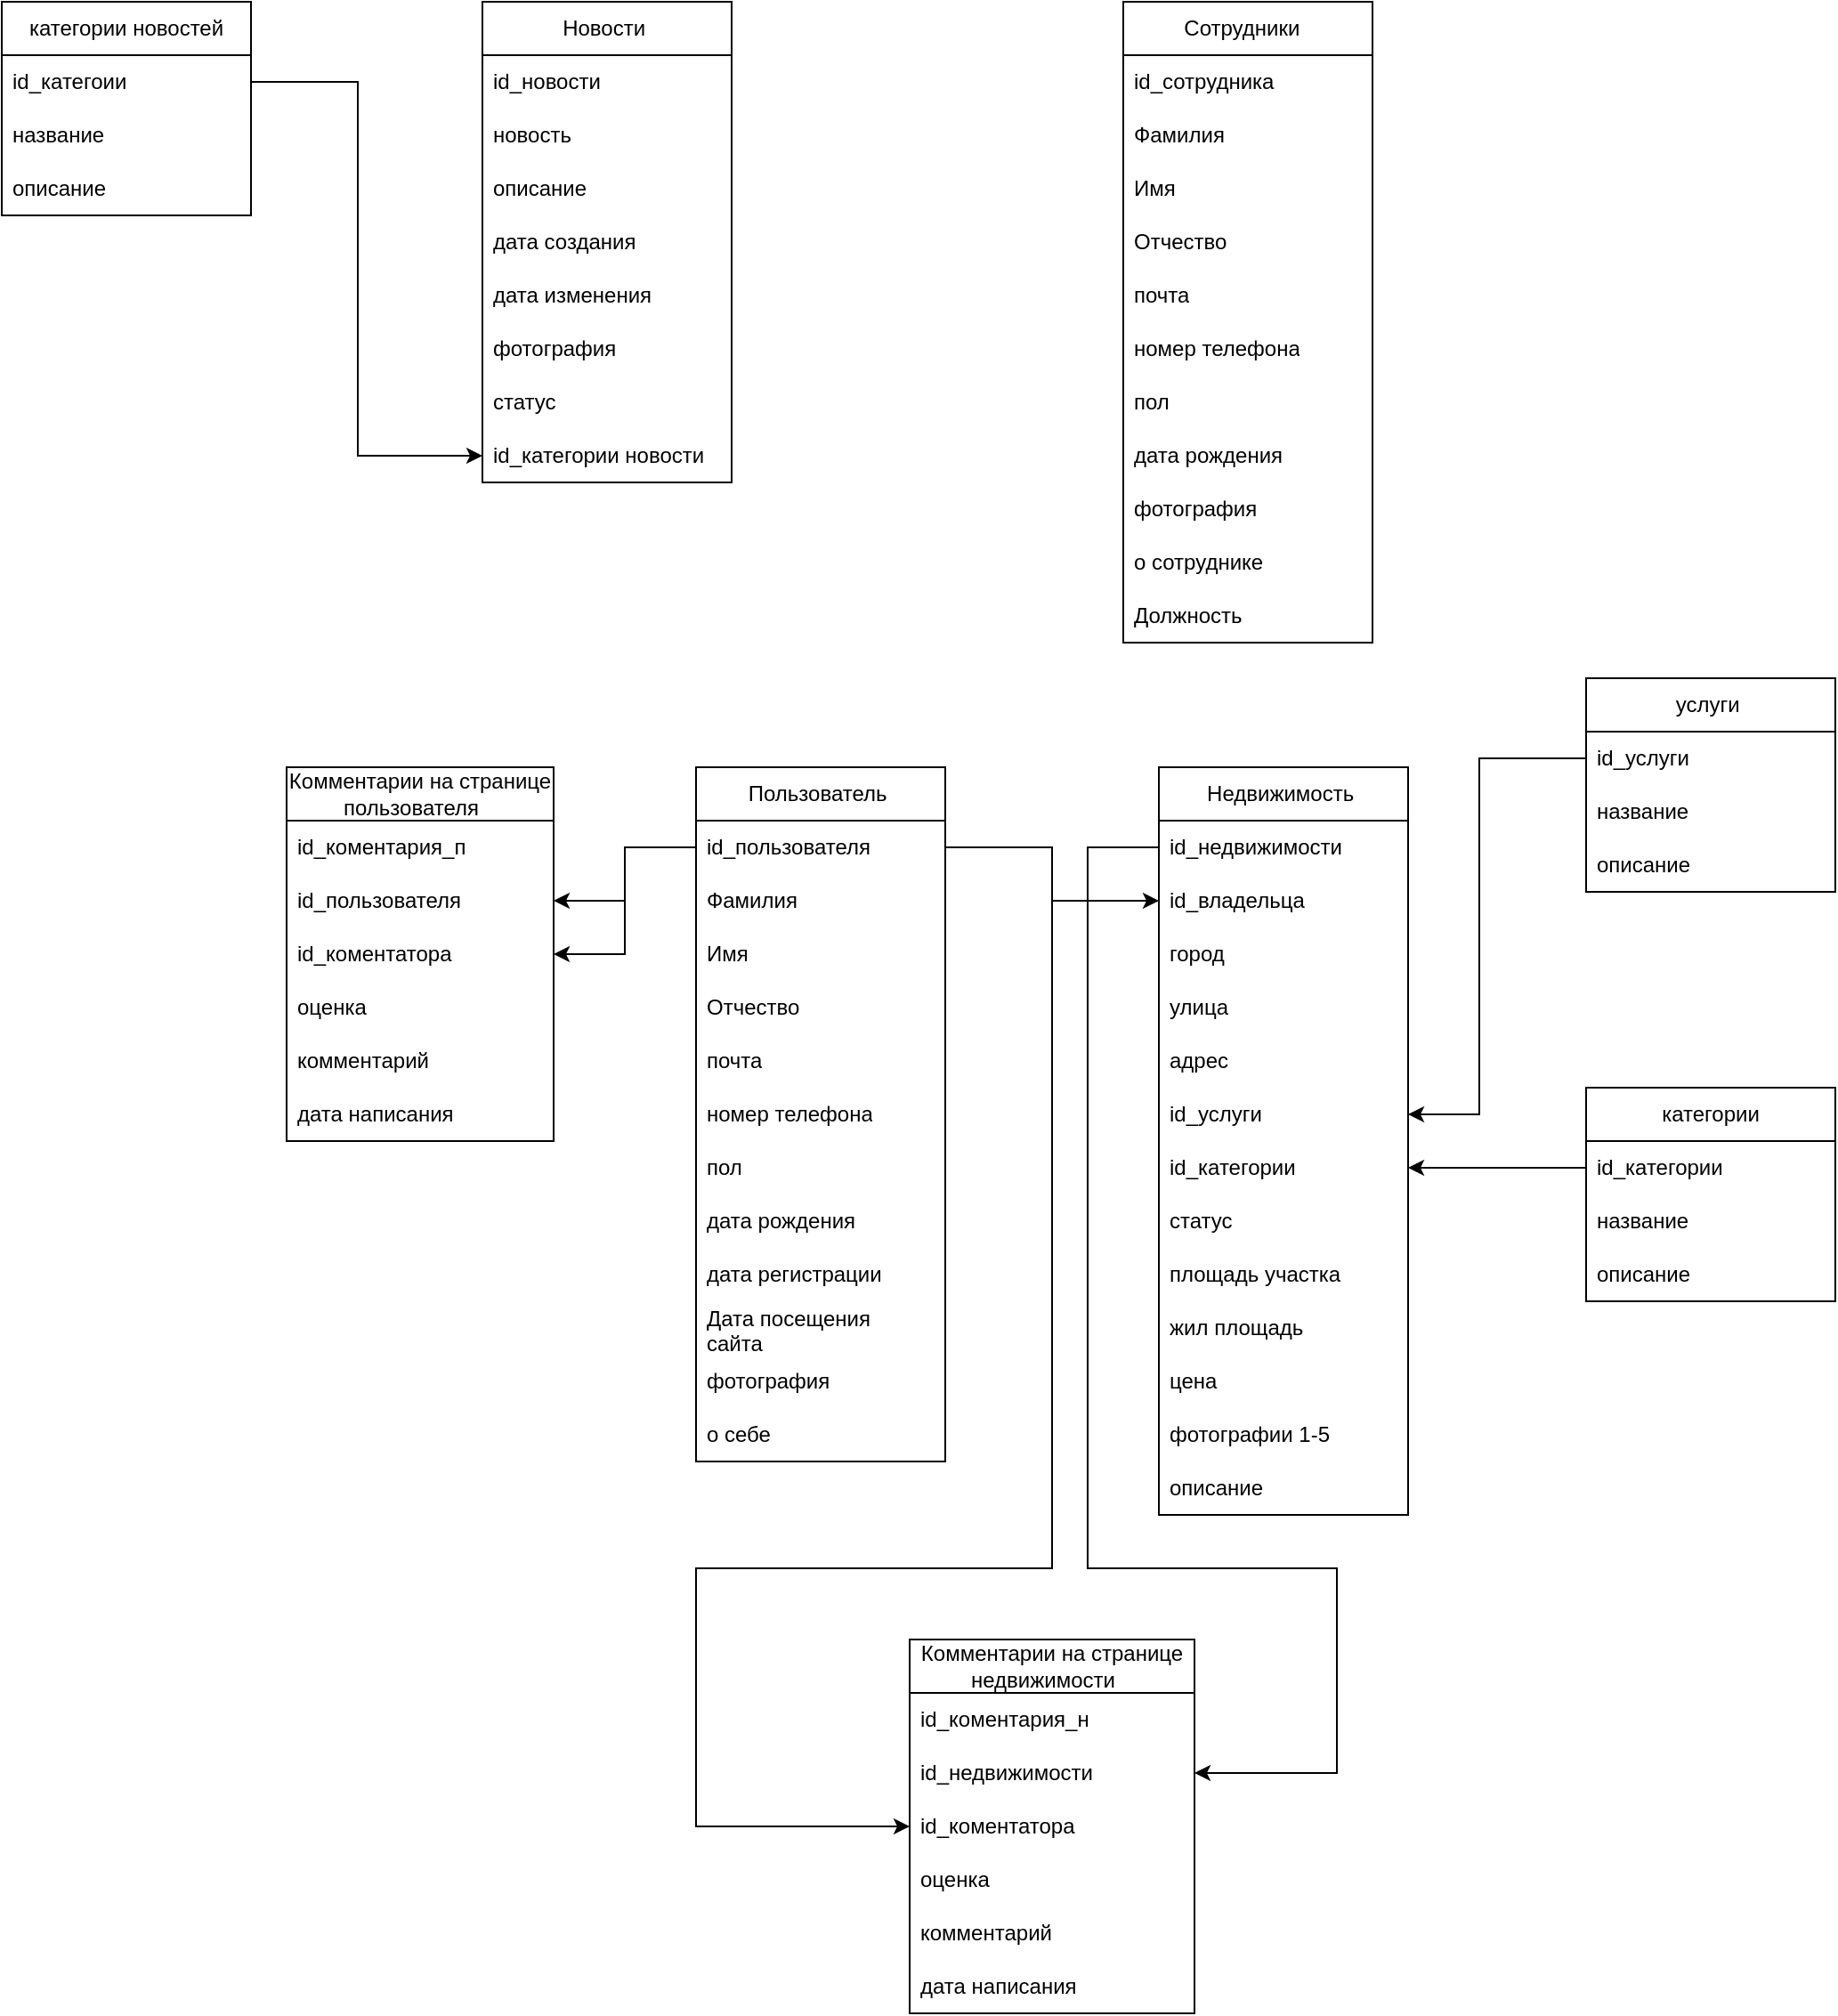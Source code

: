 <mxfile version="21.0.8" type="github">
  <diagram name="Страница 1" id="0ubgXMHLr97rR-dkxyyN">
    <mxGraphModel dx="1970" dy="1761" grid="1" gridSize="10" guides="1" tooltips="1" connect="1" arrows="1" fold="1" page="1" pageScale="1" pageWidth="827" pageHeight="1169" math="0" shadow="0">
      <root>
        <mxCell id="0" />
        <mxCell id="1" parent="0" />
        <mxCell id="1iqgFbXv5OQUcZ3l3-T7-1" value="Недвижимость&amp;nbsp;" style="swimlane;fontStyle=0;childLayout=stackLayout;horizontal=1;startSize=30;horizontalStack=0;resizeParent=1;resizeParentMax=0;resizeLast=0;collapsible=1;marginBottom=0;whiteSpace=wrap;html=1;" parent="1" vertex="1">
          <mxGeometry x="340" y="350" width="140" height="420" as="geometry" />
        </mxCell>
        <mxCell id="1iqgFbXv5OQUcZ3l3-T7-2" value="id_недвижимости&amp;nbsp;" style="text;strokeColor=none;fillColor=none;align=left;verticalAlign=middle;spacingLeft=4;spacingRight=4;overflow=hidden;points=[[0,0.5],[1,0.5]];portConstraint=eastwest;rotatable=0;whiteSpace=wrap;html=1;" parent="1iqgFbXv5OQUcZ3l3-T7-1" vertex="1">
          <mxGeometry y="30" width="140" height="30" as="geometry" />
        </mxCell>
        <mxCell id="1iqgFbXv5OQUcZ3l3-T7-3" value="id_владельца&amp;nbsp;" style="text;strokeColor=none;fillColor=none;align=left;verticalAlign=middle;spacingLeft=4;spacingRight=4;overflow=hidden;points=[[0,0.5],[1,0.5]];portConstraint=eastwest;rotatable=0;whiteSpace=wrap;html=1;" parent="1iqgFbXv5OQUcZ3l3-T7-1" vertex="1">
          <mxGeometry y="60" width="140" height="30" as="geometry" />
        </mxCell>
        <mxCell id="1iqgFbXv5OQUcZ3l3-T7-4" value="город" style="text;strokeColor=none;fillColor=none;align=left;verticalAlign=middle;spacingLeft=4;spacingRight=4;overflow=hidden;points=[[0,0.5],[1,0.5]];portConstraint=eastwest;rotatable=0;whiteSpace=wrap;html=1;" parent="1iqgFbXv5OQUcZ3l3-T7-1" vertex="1">
          <mxGeometry y="90" width="140" height="30" as="geometry" />
        </mxCell>
        <mxCell id="1iqgFbXv5OQUcZ3l3-T7-5" value="улица" style="text;strokeColor=none;fillColor=none;align=left;verticalAlign=middle;spacingLeft=4;spacingRight=4;overflow=hidden;points=[[0,0.5],[1,0.5]];portConstraint=eastwest;rotatable=0;whiteSpace=wrap;html=1;" parent="1iqgFbXv5OQUcZ3l3-T7-1" vertex="1">
          <mxGeometry y="120" width="140" height="30" as="geometry" />
        </mxCell>
        <mxCell id="1iqgFbXv5OQUcZ3l3-T7-6" value="адрес" style="text;strokeColor=none;fillColor=none;align=left;verticalAlign=middle;spacingLeft=4;spacingRight=4;overflow=hidden;points=[[0,0.5],[1,0.5]];portConstraint=eastwest;rotatable=0;whiteSpace=wrap;html=1;" parent="1iqgFbXv5OQUcZ3l3-T7-1" vertex="1">
          <mxGeometry y="150" width="140" height="30" as="geometry" />
        </mxCell>
        <mxCell id="1iqgFbXv5OQUcZ3l3-T7-7" value="id_услуги" style="text;strokeColor=none;fillColor=none;align=left;verticalAlign=middle;spacingLeft=4;spacingRight=4;overflow=hidden;points=[[0,0.5],[1,0.5]];portConstraint=eastwest;rotatable=0;whiteSpace=wrap;html=1;" parent="1iqgFbXv5OQUcZ3l3-T7-1" vertex="1">
          <mxGeometry y="180" width="140" height="30" as="geometry" />
        </mxCell>
        <mxCell id="1iqgFbXv5OQUcZ3l3-T7-8" value="id_категории" style="text;strokeColor=none;fillColor=none;align=left;verticalAlign=middle;spacingLeft=4;spacingRight=4;overflow=hidden;points=[[0,0.5],[1,0.5]];portConstraint=eastwest;rotatable=0;whiteSpace=wrap;html=1;" parent="1iqgFbXv5OQUcZ3l3-T7-1" vertex="1">
          <mxGeometry y="210" width="140" height="30" as="geometry" />
        </mxCell>
        <mxCell id="1iqgFbXv5OQUcZ3l3-T7-17" value="статус" style="text;strokeColor=none;fillColor=none;align=left;verticalAlign=middle;spacingLeft=4;spacingRight=4;overflow=hidden;points=[[0,0.5],[1,0.5]];portConstraint=eastwest;rotatable=0;whiteSpace=wrap;html=1;" parent="1iqgFbXv5OQUcZ3l3-T7-1" vertex="1">
          <mxGeometry y="240" width="140" height="30" as="geometry" />
        </mxCell>
        <mxCell id="1iqgFbXv5OQUcZ3l3-T7-18" value="площадь участка&amp;nbsp;" style="text;strokeColor=none;fillColor=none;align=left;verticalAlign=middle;spacingLeft=4;spacingRight=4;overflow=hidden;points=[[0,0.5],[1,0.5]];portConstraint=eastwest;rotatable=0;whiteSpace=wrap;html=1;" parent="1iqgFbXv5OQUcZ3l3-T7-1" vertex="1">
          <mxGeometry y="270" width="140" height="30" as="geometry" />
        </mxCell>
        <mxCell id="1iqgFbXv5OQUcZ3l3-T7-19" value="жил площадь" style="text;strokeColor=none;fillColor=none;align=left;verticalAlign=middle;spacingLeft=4;spacingRight=4;overflow=hidden;points=[[0,0.5],[1,0.5]];portConstraint=eastwest;rotatable=0;whiteSpace=wrap;html=1;" parent="1iqgFbXv5OQUcZ3l3-T7-1" vertex="1">
          <mxGeometry y="300" width="140" height="30" as="geometry" />
        </mxCell>
        <mxCell id="1iqgFbXv5OQUcZ3l3-T7-20" value="цена&amp;nbsp;" style="text;strokeColor=none;fillColor=none;align=left;verticalAlign=middle;spacingLeft=4;spacingRight=4;overflow=hidden;points=[[0,0.5],[1,0.5]];portConstraint=eastwest;rotatable=0;whiteSpace=wrap;html=1;" parent="1iqgFbXv5OQUcZ3l3-T7-1" vertex="1">
          <mxGeometry y="330" width="140" height="30" as="geometry" />
        </mxCell>
        <mxCell id="1iqgFbXv5OQUcZ3l3-T7-47" value="фотографии 1-5" style="text;strokeColor=none;fillColor=none;align=left;verticalAlign=middle;spacingLeft=4;spacingRight=4;overflow=hidden;points=[[0,0.5],[1,0.5]];portConstraint=eastwest;rotatable=0;whiteSpace=wrap;html=1;" parent="1iqgFbXv5OQUcZ3l3-T7-1" vertex="1">
          <mxGeometry y="360" width="140" height="30" as="geometry" />
        </mxCell>
        <mxCell id="1iqgFbXv5OQUcZ3l3-T7-48" value="описание&amp;nbsp;" style="text;strokeColor=none;fillColor=none;align=left;verticalAlign=middle;spacingLeft=4;spacingRight=4;overflow=hidden;points=[[0,0.5],[1,0.5]];portConstraint=eastwest;rotatable=0;whiteSpace=wrap;html=1;" parent="1iqgFbXv5OQUcZ3l3-T7-1" vertex="1">
          <mxGeometry y="390" width="140" height="30" as="geometry" />
        </mxCell>
        <mxCell id="1iqgFbXv5OQUcZ3l3-T7-21" value="услуги&amp;nbsp;" style="swimlane;fontStyle=0;childLayout=stackLayout;horizontal=1;startSize=30;horizontalStack=0;resizeParent=1;resizeParentMax=0;resizeLast=0;collapsible=1;marginBottom=0;whiteSpace=wrap;html=1;" parent="1" vertex="1">
          <mxGeometry x="580" y="300" width="140" height="120" as="geometry" />
        </mxCell>
        <mxCell id="1iqgFbXv5OQUcZ3l3-T7-22" value="id_услуги" style="text;strokeColor=none;fillColor=none;align=left;verticalAlign=middle;spacingLeft=4;spacingRight=4;overflow=hidden;points=[[0,0.5],[1,0.5]];portConstraint=eastwest;rotatable=0;whiteSpace=wrap;html=1;" parent="1iqgFbXv5OQUcZ3l3-T7-21" vertex="1">
          <mxGeometry y="30" width="140" height="30" as="geometry" />
        </mxCell>
        <mxCell id="1iqgFbXv5OQUcZ3l3-T7-23" value="название&amp;nbsp;" style="text;strokeColor=none;fillColor=none;align=left;verticalAlign=middle;spacingLeft=4;spacingRight=4;overflow=hidden;points=[[0,0.5],[1,0.5]];portConstraint=eastwest;rotatable=0;whiteSpace=wrap;html=1;" parent="1iqgFbXv5OQUcZ3l3-T7-21" vertex="1">
          <mxGeometry y="60" width="140" height="30" as="geometry" />
        </mxCell>
        <mxCell id="1iqgFbXv5OQUcZ3l3-T7-24" value="описание&amp;nbsp;" style="text;strokeColor=none;fillColor=none;align=left;verticalAlign=middle;spacingLeft=4;spacingRight=4;overflow=hidden;points=[[0,0.5],[1,0.5]];portConstraint=eastwest;rotatable=0;whiteSpace=wrap;html=1;" parent="1iqgFbXv5OQUcZ3l3-T7-21" vertex="1">
          <mxGeometry y="90" width="140" height="30" as="geometry" />
        </mxCell>
        <mxCell id="1iqgFbXv5OQUcZ3l3-T7-29" value="категории" style="swimlane;fontStyle=0;childLayout=stackLayout;horizontal=1;startSize=30;horizontalStack=0;resizeParent=1;resizeParentMax=0;resizeLast=0;collapsible=1;marginBottom=0;whiteSpace=wrap;html=1;" parent="1" vertex="1">
          <mxGeometry x="580" y="530" width="140" height="120" as="geometry" />
        </mxCell>
        <mxCell id="1iqgFbXv5OQUcZ3l3-T7-30" value="id_категории&amp;nbsp;" style="text;strokeColor=none;fillColor=none;align=left;verticalAlign=middle;spacingLeft=4;spacingRight=4;overflow=hidden;points=[[0,0.5],[1,0.5]];portConstraint=eastwest;rotatable=0;whiteSpace=wrap;html=1;" parent="1iqgFbXv5OQUcZ3l3-T7-29" vertex="1">
          <mxGeometry y="30" width="140" height="30" as="geometry" />
        </mxCell>
        <mxCell id="1iqgFbXv5OQUcZ3l3-T7-31" value="название&amp;nbsp;" style="text;strokeColor=none;fillColor=none;align=left;verticalAlign=middle;spacingLeft=4;spacingRight=4;overflow=hidden;points=[[0,0.5],[1,0.5]];portConstraint=eastwest;rotatable=0;whiteSpace=wrap;html=1;" parent="1iqgFbXv5OQUcZ3l3-T7-29" vertex="1">
          <mxGeometry y="60" width="140" height="30" as="geometry" />
        </mxCell>
        <mxCell id="1iqgFbXv5OQUcZ3l3-T7-32" value="описание&amp;nbsp;" style="text;strokeColor=none;fillColor=none;align=left;verticalAlign=middle;spacingLeft=4;spacingRight=4;overflow=hidden;points=[[0,0.5],[1,0.5]];portConstraint=eastwest;rotatable=0;whiteSpace=wrap;html=1;" parent="1iqgFbXv5OQUcZ3l3-T7-29" vertex="1">
          <mxGeometry y="90" width="140" height="30" as="geometry" />
        </mxCell>
        <mxCell id="1iqgFbXv5OQUcZ3l3-T7-33" value="" style="endArrow=classic;html=1;rounded=0;exitX=0;exitY=0.5;exitDx=0;exitDy=0;entryX=1;entryY=0.5;entryDx=0;entryDy=0;" parent="1" source="1iqgFbXv5OQUcZ3l3-T7-30" target="1iqgFbXv5OQUcZ3l3-T7-8" edge="1">
          <mxGeometry width="50" height="50" relative="1" as="geometry">
            <mxPoint x="390" y="600" as="sourcePoint" />
            <mxPoint x="440" y="550" as="targetPoint" />
          </mxGeometry>
        </mxCell>
        <mxCell id="1iqgFbXv5OQUcZ3l3-T7-34" value="" style="endArrow=classic;html=1;rounded=0;exitX=0;exitY=0.5;exitDx=0;exitDy=0;entryX=1;entryY=0.5;entryDx=0;entryDy=0;" parent="1" source="1iqgFbXv5OQUcZ3l3-T7-22" target="1iqgFbXv5OQUcZ3l3-T7-7" edge="1">
          <mxGeometry width="50" height="50" relative="1" as="geometry">
            <mxPoint x="390" y="600" as="sourcePoint" />
            <mxPoint x="440" y="550" as="targetPoint" />
            <Array as="points">
              <mxPoint x="520" y="345" />
              <mxPoint x="520" y="545" />
            </Array>
          </mxGeometry>
        </mxCell>
        <mxCell id="1iqgFbXv5OQUcZ3l3-T7-35" value="Пользователь&amp;nbsp;" style="swimlane;fontStyle=0;childLayout=stackLayout;horizontal=1;startSize=30;horizontalStack=0;resizeParent=1;resizeParentMax=0;resizeLast=0;collapsible=1;marginBottom=0;whiteSpace=wrap;html=1;" parent="1" vertex="1">
          <mxGeometry x="80" y="350" width="140" height="390" as="geometry" />
        </mxCell>
        <mxCell id="1iqgFbXv5OQUcZ3l3-T7-36" value="id_пользователя" style="text;strokeColor=none;fillColor=none;align=left;verticalAlign=middle;spacingLeft=4;spacingRight=4;overflow=hidden;points=[[0,0.5],[1,0.5]];portConstraint=eastwest;rotatable=0;whiteSpace=wrap;html=1;" parent="1iqgFbXv5OQUcZ3l3-T7-35" vertex="1">
          <mxGeometry y="30" width="140" height="30" as="geometry" />
        </mxCell>
        <mxCell id="1iqgFbXv5OQUcZ3l3-T7-37" value="Фамилия" style="text;strokeColor=none;fillColor=none;align=left;verticalAlign=middle;spacingLeft=4;spacingRight=4;overflow=hidden;points=[[0,0.5],[1,0.5]];portConstraint=eastwest;rotatable=0;whiteSpace=wrap;html=1;" parent="1iqgFbXv5OQUcZ3l3-T7-35" vertex="1">
          <mxGeometry y="60" width="140" height="30" as="geometry" />
        </mxCell>
        <mxCell id="1iqgFbXv5OQUcZ3l3-T7-38" value="Имя" style="text;strokeColor=none;fillColor=none;align=left;verticalAlign=middle;spacingLeft=4;spacingRight=4;overflow=hidden;points=[[0,0.5],[1,0.5]];portConstraint=eastwest;rotatable=0;whiteSpace=wrap;html=1;" parent="1iqgFbXv5OQUcZ3l3-T7-35" vertex="1">
          <mxGeometry y="90" width="140" height="30" as="geometry" />
        </mxCell>
        <mxCell id="1iqgFbXv5OQUcZ3l3-T7-39" value="Отчество&amp;nbsp;" style="text;strokeColor=none;fillColor=none;align=left;verticalAlign=middle;spacingLeft=4;spacingRight=4;overflow=hidden;points=[[0,0.5],[1,0.5]];portConstraint=eastwest;rotatable=0;whiteSpace=wrap;html=1;" parent="1iqgFbXv5OQUcZ3l3-T7-35" vertex="1">
          <mxGeometry y="120" width="140" height="30" as="geometry" />
        </mxCell>
        <mxCell id="1iqgFbXv5OQUcZ3l3-T7-40" value="почта" style="text;strokeColor=none;fillColor=none;align=left;verticalAlign=middle;spacingLeft=4;spacingRight=4;overflow=hidden;points=[[0,0.5],[1,0.5]];portConstraint=eastwest;rotatable=0;whiteSpace=wrap;html=1;" parent="1iqgFbXv5OQUcZ3l3-T7-35" vertex="1">
          <mxGeometry y="150" width="140" height="30" as="geometry" />
        </mxCell>
        <mxCell id="1iqgFbXv5OQUcZ3l3-T7-41" value="номер телефона" style="text;strokeColor=none;fillColor=none;align=left;verticalAlign=middle;spacingLeft=4;spacingRight=4;overflow=hidden;points=[[0,0.5],[1,0.5]];portConstraint=eastwest;rotatable=0;whiteSpace=wrap;html=1;" parent="1iqgFbXv5OQUcZ3l3-T7-35" vertex="1">
          <mxGeometry y="180" width="140" height="30" as="geometry" />
        </mxCell>
        <mxCell id="1iqgFbXv5OQUcZ3l3-T7-42" value="пол&amp;nbsp;" style="text;strokeColor=none;fillColor=none;align=left;verticalAlign=middle;spacingLeft=4;spacingRight=4;overflow=hidden;points=[[0,0.5],[1,0.5]];portConstraint=eastwest;rotatable=0;whiteSpace=wrap;html=1;" parent="1iqgFbXv5OQUcZ3l3-T7-35" vertex="1">
          <mxGeometry y="210" width="140" height="30" as="geometry" />
        </mxCell>
        <mxCell id="1iqgFbXv5OQUcZ3l3-T7-43" value="дата рождения&amp;nbsp;" style="text;strokeColor=none;fillColor=none;align=left;verticalAlign=middle;spacingLeft=4;spacingRight=4;overflow=hidden;points=[[0,0.5],[1,0.5]];portConstraint=eastwest;rotatable=0;whiteSpace=wrap;html=1;" parent="1iqgFbXv5OQUcZ3l3-T7-35" vertex="1">
          <mxGeometry y="240" width="140" height="30" as="geometry" />
        </mxCell>
        <mxCell id="1iqgFbXv5OQUcZ3l3-T7-44" value="дата регистрации" style="text;strokeColor=none;fillColor=none;align=left;verticalAlign=middle;spacingLeft=4;spacingRight=4;overflow=hidden;points=[[0,0.5],[1,0.5]];portConstraint=eastwest;rotatable=0;whiteSpace=wrap;html=1;" parent="1iqgFbXv5OQUcZ3l3-T7-35" vertex="1">
          <mxGeometry y="270" width="140" height="30" as="geometry" />
        </mxCell>
        <mxCell id="1iqgFbXv5OQUcZ3l3-T7-45" value="Дата посещения сайта&amp;nbsp;" style="text;strokeColor=none;fillColor=none;align=left;verticalAlign=middle;spacingLeft=4;spacingRight=4;overflow=hidden;points=[[0,0.5],[1,0.5]];portConstraint=eastwest;rotatable=0;whiteSpace=wrap;html=1;" parent="1iqgFbXv5OQUcZ3l3-T7-35" vertex="1">
          <mxGeometry y="300" width="140" height="30" as="geometry" />
        </mxCell>
        <mxCell id="1iqgFbXv5OQUcZ3l3-T7-46" value="фотография&amp;nbsp;" style="text;strokeColor=none;fillColor=none;align=left;verticalAlign=middle;spacingLeft=4;spacingRight=4;overflow=hidden;points=[[0,0.5],[1,0.5]];portConstraint=eastwest;rotatable=0;whiteSpace=wrap;html=1;" parent="1iqgFbXv5OQUcZ3l3-T7-35" vertex="1">
          <mxGeometry y="330" width="140" height="30" as="geometry" />
        </mxCell>
        <mxCell id="1iqgFbXv5OQUcZ3l3-T7-49" value="о себе&amp;nbsp;" style="text;strokeColor=none;fillColor=none;align=left;verticalAlign=middle;spacingLeft=4;spacingRight=4;overflow=hidden;points=[[0,0.5],[1,0.5]];portConstraint=eastwest;rotatable=0;whiteSpace=wrap;html=1;" parent="1iqgFbXv5OQUcZ3l3-T7-35" vertex="1">
          <mxGeometry y="360" width="140" height="30" as="geometry" />
        </mxCell>
        <mxCell id="1iqgFbXv5OQUcZ3l3-T7-50" value="" style="endArrow=classic;html=1;rounded=0;exitX=1;exitY=0.5;exitDx=0;exitDy=0;entryX=0;entryY=0.5;entryDx=0;entryDy=0;" parent="1" source="1iqgFbXv5OQUcZ3l3-T7-36" target="1iqgFbXv5OQUcZ3l3-T7-3" edge="1">
          <mxGeometry width="50" height="50" relative="1" as="geometry">
            <mxPoint x="380" y="610" as="sourcePoint" />
            <mxPoint x="430" y="560" as="targetPoint" />
            <Array as="points">
              <mxPoint x="280" y="395" />
              <mxPoint x="280" y="425" />
            </Array>
          </mxGeometry>
        </mxCell>
        <mxCell id="1iqgFbXv5OQUcZ3l3-T7-51" value="Комментарии на странице пользователя&amp;nbsp; &amp;nbsp;" style="swimlane;fontStyle=0;childLayout=stackLayout;horizontal=1;startSize=30;horizontalStack=0;resizeParent=1;resizeParentMax=0;resizeLast=0;collapsible=1;marginBottom=0;whiteSpace=wrap;html=1;" parent="1" vertex="1">
          <mxGeometry x="-150" y="350" width="150" height="210" as="geometry" />
        </mxCell>
        <mxCell id="1iqgFbXv5OQUcZ3l3-T7-52" value="id_коментария_п&amp;nbsp;" style="text;strokeColor=none;fillColor=none;align=left;verticalAlign=middle;spacingLeft=4;spacingRight=4;overflow=hidden;points=[[0,0.5],[1,0.5]];portConstraint=eastwest;rotatable=0;whiteSpace=wrap;html=1;" parent="1iqgFbXv5OQUcZ3l3-T7-51" vertex="1">
          <mxGeometry y="30" width="150" height="30" as="geometry" />
        </mxCell>
        <mxCell id="1iqgFbXv5OQUcZ3l3-T7-53" value="id_пользователя&amp;nbsp;" style="text;strokeColor=none;fillColor=none;align=left;verticalAlign=middle;spacingLeft=4;spacingRight=4;overflow=hidden;points=[[0,0.5],[1,0.5]];portConstraint=eastwest;rotatable=0;whiteSpace=wrap;html=1;" parent="1iqgFbXv5OQUcZ3l3-T7-51" vertex="1">
          <mxGeometry y="60" width="150" height="30" as="geometry" />
        </mxCell>
        <mxCell id="1iqgFbXv5OQUcZ3l3-T7-54" value="id_коментатора&amp;nbsp;" style="text;strokeColor=none;fillColor=none;align=left;verticalAlign=middle;spacingLeft=4;spacingRight=4;overflow=hidden;points=[[0,0.5],[1,0.5]];portConstraint=eastwest;rotatable=0;whiteSpace=wrap;html=1;" parent="1iqgFbXv5OQUcZ3l3-T7-51" vertex="1">
          <mxGeometry y="90" width="150" height="30" as="geometry" />
        </mxCell>
        <mxCell id="1iqgFbXv5OQUcZ3l3-T7-56" value="оценка&amp;nbsp;" style="text;strokeColor=none;fillColor=none;align=left;verticalAlign=middle;spacingLeft=4;spacingRight=4;overflow=hidden;points=[[0,0.5],[1,0.5]];portConstraint=eastwest;rotatable=0;whiteSpace=wrap;html=1;" parent="1iqgFbXv5OQUcZ3l3-T7-51" vertex="1">
          <mxGeometry y="120" width="150" height="30" as="geometry" />
        </mxCell>
        <mxCell id="1iqgFbXv5OQUcZ3l3-T7-57" value="комментарий&amp;nbsp;" style="text;strokeColor=none;fillColor=none;align=left;verticalAlign=middle;spacingLeft=4;spacingRight=4;overflow=hidden;points=[[0,0.5],[1,0.5]];portConstraint=eastwest;rotatable=0;whiteSpace=wrap;html=1;" parent="1iqgFbXv5OQUcZ3l3-T7-51" vertex="1">
          <mxGeometry y="150" width="150" height="30" as="geometry" />
        </mxCell>
        <mxCell id="1iqgFbXv5OQUcZ3l3-T7-67" value="дата написания&amp;nbsp;" style="text;strokeColor=none;fillColor=none;align=left;verticalAlign=middle;spacingLeft=4;spacingRight=4;overflow=hidden;points=[[0,0.5],[1,0.5]];portConstraint=eastwest;rotatable=0;whiteSpace=wrap;html=1;" parent="1iqgFbXv5OQUcZ3l3-T7-51" vertex="1">
          <mxGeometry y="180" width="150" height="30" as="geometry" />
        </mxCell>
        <mxCell id="1iqgFbXv5OQUcZ3l3-T7-58" value="" style="endArrow=classic;html=1;rounded=0;exitX=0;exitY=0.5;exitDx=0;exitDy=0;entryX=1;entryY=0.5;entryDx=0;entryDy=0;" parent="1" source="1iqgFbXv5OQUcZ3l3-T7-36" target="1iqgFbXv5OQUcZ3l3-T7-53" edge="1">
          <mxGeometry width="50" height="50" relative="1" as="geometry">
            <mxPoint x="390" y="590" as="sourcePoint" />
            <mxPoint x="440" y="540" as="targetPoint" />
            <Array as="points">
              <mxPoint x="40" y="395" />
              <mxPoint x="40" y="425" />
            </Array>
          </mxGeometry>
        </mxCell>
        <mxCell id="1iqgFbXv5OQUcZ3l3-T7-60" value="" style="endArrow=classic;html=1;rounded=0;exitX=0;exitY=0.5;exitDx=0;exitDy=0;entryX=1;entryY=0.5;entryDx=0;entryDy=0;" parent="1" source="1iqgFbXv5OQUcZ3l3-T7-36" target="1iqgFbXv5OQUcZ3l3-T7-54" edge="1">
          <mxGeometry width="50" height="50" relative="1" as="geometry">
            <mxPoint x="390" y="590" as="sourcePoint" />
            <mxPoint x="440" y="540" as="targetPoint" />
            <Array as="points">
              <mxPoint x="40" y="395" />
              <mxPoint x="40" y="455" />
            </Array>
          </mxGeometry>
        </mxCell>
        <mxCell id="1iqgFbXv5OQUcZ3l3-T7-61" value="Комментарии на странице недвижимости&amp;nbsp; &amp;nbsp;" style="swimlane;fontStyle=0;childLayout=stackLayout;horizontal=1;startSize=30;horizontalStack=0;resizeParent=1;resizeParentMax=0;resizeLast=0;collapsible=1;marginBottom=0;whiteSpace=wrap;html=1;" parent="1" vertex="1">
          <mxGeometry x="200" y="840" width="160" height="210" as="geometry" />
        </mxCell>
        <mxCell id="1iqgFbXv5OQUcZ3l3-T7-62" value="id_коментария_н&amp;nbsp;" style="text;strokeColor=none;fillColor=none;align=left;verticalAlign=middle;spacingLeft=4;spacingRight=4;overflow=hidden;points=[[0,0.5],[1,0.5]];portConstraint=eastwest;rotatable=0;whiteSpace=wrap;html=1;" parent="1iqgFbXv5OQUcZ3l3-T7-61" vertex="1">
          <mxGeometry y="30" width="160" height="30" as="geometry" />
        </mxCell>
        <mxCell id="1iqgFbXv5OQUcZ3l3-T7-63" value="id_недвижимости" style="text;strokeColor=none;fillColor=none;align=left;verticalAlign=middle;spacingLeft=4;spacingRight=4;overflow=hidden;points=[[0,0.5],[1,0.5]];portConstraint=eastwest;rotatable=0;whiteSpace=wrap;html=1;" parent="1iqgFbXv5OQUcZ3l3-T7-61" vertex="1">
          <mxGeometry y="60" width="160" height="30" as="geometry" />
        </mxCell>
        <mxCell id="1iqgFbXv5OQUcZ3l3-T7-64" value="id_коментатора&amp;nbsp;" style="text;strokeColor=none;fillColor=none;align=left;verticalAlign=middle;spacingLeft=4;spacingRight=4;overflow=hidden;points=[[0,0.5],[1,0.5]];portConstraint=eastwest;rotatable=0;whiteSpace=wrap;html=1;" parent="1iqgFbXv5OQUcZ3l3-T7-61" vertex="1">
          <mxGeometry y="90" width="160" height="30" as="geometry" />
        </mxCell>
        <mxCell id="1iqgFbXv5OQUcZ3l3-T7-65" value="оценка&amp;nbsp;" style="text;strokeColor=none;fillColor=none;align=left;verticalAlign=middle;spacingLeft=4;spacingRight=4;overflow=hidden;points=[[0,0.5],[1,0.5]];portConstraint=eastwest;rotatable=0;whiteSpace=wrap;html=1;" parent="1iqgFbXv5OQUcZ3l3-T7-61" vertex="1">
          <mxGeometry y="120" width="160" height="30" as="geometry" />
        </mxCell>
        <mxCell id="1iqgFbXv5OQUcZ3l3-T7-66" value="комментарий&amp;nbsp;" style="text;strokeColor=none;fillColor=none;align=left;verticalAlign=middle;spacingLeft=4;spacingRight=4;overflow=hidden;points=[[0,0.5],[1,0.5]];portConstraint=eastwest;rotatable=0;whiteSpace=wrap;html=1;" parent="1iqgFbXv5OQUcZ3l3-T7-61" vertex="1">
          <mxGeometry y="150" width="160" height="30" as="geometry" />
        </mxCell>
        <mxCell id="1iqgFbXv5OQUcZ3l3-T7-68" value="дата написания&amp;nbsp;" style="text;strokeColor=none;fillColor=none;align=left;verticalAlign=middle;spacingLeft=4;spacingRight=4;overflow=hidden;points=[[0,0.5],[1,0.5]];portConstraint=eastwest;rotatable=0;whiteSpace=wrap;html=1;" parent="1iqgFbXv5OQUcZ3l3-T7-61" vertex="1">
          <mxGeometry y="180" width="160" height="30" as="geometry" />
        </mxCell>
        <mxCell id="1iqgFbXv5OQUcZ3l3-T7-69" value="" style="endArrow=classic;html=1;rounded=0;exitX=1;exitY=0.5;exitDx=0;exitDy=0;entryX=0;entryY=0.5;entryDx=0;entryDy=0;" parent="1" source="1iqgFbXv5OQUcZ3l3-T7-36" target="1iqgFbXv5OQUcZ3l3-T7-64" edge="1">
          <mxGeometry width="50" height="50" relative="1" as="geometry">
            <mxPoint x="390" y="760" as="sourcePoint" />
            <mxPoint x="440" y="710" as="targetPoint" />
            <Array as="points">
              <mxPoint x="280" y="395" />
              <mxPoint x="280" y="800" />
              <mxPoint x="80" y="800" />
              <mxPoint x="80" y="945" />
            </Array>
          </mxGeometry>
        </mxCell>
        <mxCell id="1iqgFbXv5OQUcZ3l3-T7-70" value="" style="endArrow=classic;html=1;rounded=0;exitX=0;exitY=0.5;exitDx=0;exitDy=0;entryX=1;entryY=0.5;entryDx=0;entryDy=0;" parent="1" source="1iqgFbXv5OQUcZ3l3-T7-2" target="1iqgFbXv5OQUcZ3l3-T7-63" edge="1">
          <mxGeometry width="50" height="50" relative="1" as="geometry">
            <mxPoint x="390" y="760" as="sourcePoint" />
            <mxPoint x="440" y="710" as="targetPoint" />
            <Array as="points">
              <mxPoint x="300" y="395" />
              <mxPoint x="300" y="800" />
              <mxPoint x="440" y="800" />
              <mxPoint x="440" y="915" />
            </Array>
          </mxGeometry>
        </mxCell>
        <mxCell id="1iqgFbXv5OQUcZ3l3-T7-76" value="Новости&amp;nbsp;" style="swimlane;fontStyle=0;childLayout=stackLayout;horizontal=1;startSize=30;horizontalStack=0;resizeParent=1;resizeParentMax=0;resizeLast=0;collapsible=1;marginBottom=0;whiteSpace=wrap;html=1;" parent="1" vertex="1">
          <mxGeometry x="-40" y="-80" width="140" height="270" as="geometry" />
        </mxCell>
        <mxCell id="1iqgFbXv5OQUcZ3l3-T7-77" value="id_новости&amp;nbsp;" style="text;strokeColor=none;fillColor=none;align=left;verticalAlign=middle;spacingLeft=4;spacingRight=4;overflow=hidden;points=[[0,0.5],[1,0.5]];portConstraint=eastwest;rotatable=0;whiteSpace=wrap;html=1;" parent="1iqgFbXv5OQUcZ3l3-T7-76" vertex="1">
          <mxGeometry y="30" width="140" height="30" as="geometry" />
        </mxCell>
        <mxCell id="1iqgFbXv5OQUcZ3l3-T7-78" value="новость&amp;nbsp;" style="text;strokeColor=none;fillColor=none;align=left;verticalAlign=middle;spacingLeft=4;spacingRight=4;overflow=hidden;points=[[0,0.5],[1,0.5]];portConstraint=eastwest;rotatable=0;whiteSpace=wrap;html=1;" parent="1iqgFbXv5OQUcZ3l3-T7-76" vertex="1">
          <mxGeometry y="60" width="140" height="30" as="geometry" />
        </mxCell>
        <mxCell id="1iqgFbXv5OQUcZ3l3-T7-79" value="описание&amp;nbsp;" style="text;strokeColor=none;fillColor=none;align=left;verticalAlign=middle;spacingLeft=4;spacingRight=4;overflow=hidden;points=[[0,0.5],[1,0.5]];portConstraint=eastwest;rotatable=0;whiteSpace=wrap;html=1;" parent="1iqgFbXv5OQUcZ3l3-T7-76" vertex="1">
          <mxGeometry y="90" width="140" height="30" as="geometry" />
        </mxCell>
        <mxCell id="1iqgFbXv5OQUcZ3l3-T7-80" value="дата создания&amp;nbsp;" style="text;strokeColor=none;fillColor=none;align=left;verticalAlign=middle;spacingLeft=4;spacingRight=4;overflow=hidden;points=[[0,0.5],[1,0.5]];portConstraint=eastwest;rotatable=0;whiteSpace=wrap;html=1;" parent="1iqgFbXv5OQUcZ3l3-T7-76" vertex="1">
          <mxGeometry y="120" width="140" height="30" as="geometry" />
        </mxCell>
        <mxCell id="1iqgFbXv5OQUcZ3l3-T7-81" value="дата изменения&amp;nbsp;" style="text;strokeColor=none;fillColor=none;align=left;verticalAlign=middle;spacingLeft=4;spacingRight=4;overflow=hidden;points=[[0,0.5],[1,0.5]];portConstraint=eastwest;rotatable=0;whiteSpace=wrap;html=1;" parent="1iqgFbXv5OQUcZ3l3-T7-76" vertex="1">
          <mxGeometry y="150" width="140" height="30" as="geometry" />
        </mxCell>
        <mxCell id="1iqgFbXv5OQUcZ3l3-T7-82" value="фотография&amp;nbsp;" style="text;strokeColor=none;fillColor=none;align=left;verticalAlign=middle;spacingLeft=4;spacingRight=4;overflow=hidden;points=[[0,0.5],[1,0.5]];portConstraint=eastwest;rotatable=0;whiteSpace=wrap;html=1;" parent="1iqgFbXv5OQUcZ3l3-T7-76" vertex="1">
          <mxGeometry y="180" width="140" height="30" as="geometry" />
        </mxCell>
        <mxCell id="1iqgFbXv5OQUcZ3l3-T7-87" value="статус" style="text;strokeColor=none;fillColor=none;align=left;verticalAlign=middle;spacingLeft=4;spacingRight=4;overflow=hidden;points=[[0,0.5],[1,0.5]];portConstraint=eastwest;rotatable=0;whiteSpace=wrap;html=1;" parent="1iqgFbXv5OQUcZ3l3-T7-76" vertex="1">
          <mxGeometry y="210" width="140" height="30" as="geometry" />
        </mxCell>
        <mxCell id="otbJyNKWnrbeXDPFa8xT-5" value="id_категории новости" style="text;strokeColor=none;fillColor=none;align=left;verticalAlign=middle;spacingLeft=4;spacingRight=4;overflow=hidden;points=[[0,0.5],[1,0.5]];portConstraint=eastwest;rotatable=0;whiteSpace=wrap;html=1;" vertex="1" parent="1iqgFbXv5OQUcZ3l3-T7-76">
          <mxGeometry y="240" width="140" height="30" as="geometry" />
        </mxCell>
        <mxCell id="1iqgFbXv5OQUcZ3l3-T7-88" value="Сотрудники&amp;nbsp;&amp;nbsp;" style="swimlane;fontStyle=0;childLayout=stackLayout;horizontal=1;startSize=30;horizontalStack=0;resizeParent=1;resizeParentMax=0;resizeLast=0;collapsible=1;marginBottom=0;whiteSpace=wrap;html=1;" parent="1" vertex="1">
          <mxGeometry x="320" y="-80" width="140" height="360" as="geometry" />
        </mxCell>
        <mxCell id="1iqgFbXv5OQUcZ3l3-T7-89" value="id_сотрудника" style="text;strokeColor=none;fillColor=none;align=left;verticalAlign=middle;spacingLeft=4;spacingRight=4;overflow=hidden;points=[[0,0.5],[1,0.5]];portConstraint=eastwest;rotatable=0;whiteSpace=wrap;html=1;" parent="1iqgFbXv5OQUcZ3l3-T7-88" vertex="1">
          <mxGeometry y="30" width="140" height="30" as="geometry" />
        </mxCell>
        <mxCell id="1iqgFbXv5OQUcZ3l3-T7-90" value="Фамилия" style="text;strokeColor=none;fillColor=none;align=left;verticalAlign=middle;spacingLeft=4;spacingRight=4;overflow=hidden;points=[[0,0.5],[1,0.5]];portConstraint=eastwest;rotatable=0;whiteSpace=wrap;html=1;" parent="1iqgFbXv5OQUcZ3l3-T7-88" vertex="1">
          <mxGeometry y="60" width="140" height="30" as="geometry" />
        </mxCell>
        <mxCell id="1iqgFbXv5OQUcZ3l3-T7-91" value="Имя" style="text;strokeColor=none;fillColor=none;align=left;verticalAlign=middle;spacingLeft=4;spacingRight=4;overflow=hidden;points=[[0,0.5],[1,0.5]];portConstraint=eastwest;rotatable=0;whiteSpace=wrap;html=1;" parent="1iqgFbXv5OQUcZ3l3-T7-88" vertex="1">
          <mxGeometry y="90" width="140" height="30" as="geometry" />
        </mxCell>
        <mxCell id="1iqgFbXv5OQUcZ3l3-T7-92" value="Отчество&amp;nbsp;" style="text;strokeColor=none;fillColor=none;align=left;verticalAlign=middle;spacingLeft=4;spacingRight=4;overflow=hidden;points=[[0,0.5],[1,0.5]];portConstraint=eastwest;rotatable=0;whiteSpace=wrap;html=1;" parent="1iqgFbXv5OQUcZ3l3-T7-88" vertex="1">
          <mxGeometry y="120" width="140" height="30" as="geometry" />
        </mxCell>
        <mxCell id="1iqgFbXv5OQUcZ3l3-T7-93" value="почта" style="text;strokeColor=none;fillColor=none;align=left;verticalAlign=middle;spacingLeft=4;spacingRight=4;overflow=hidden;points=[[0,0.5],[1,0.5]];portConstraint=eastwest;rotatable=0;whiteSpace=wrap;html=1;" parent="1iqgFbXv5OQUcZ3l3-T7-88" vertex="1">
          <mxGeometry y="150" width="140" height="30" as="geometry" />
        </mxCell>
        <mxCell id="1iqgFbXv5OQUcZ3l3-T7-94" value="номер телефона" style="text;strokeColor=none;fillColor=none;align=left;verticalAlign=middle;spacingLeft=4;spacingRight=4;overflow=hidden;points=[[0,0.5],[1,0.5]];portConstraint=eastwest;rotatable=0;whiteSpace=wrap;html=1;" parent="1iqgFbXv5OQUcZ3l3-T7-88" vertex="1">
          <mxGeometry y="180" width="140" height="30" as="geometry" />
        </mxCell>
        <mxCell id="1iqgFbXv5OQUcZ3l3-T7-95" value="пол&amp;nbsp;" style="text;strokeColor=none;fillColor=none;align=left;verticalAlign=middle;spacingLeft=4;spacingRight=4;overflow=hidden;points=[[0,0.5],[1,0.5]];portConstraint=eastwest;rotatable=0;whiteSpace=wrap;html=1;" parent="1iqgFbXv5OQUcZ3l3-T7-88" vertex="1">
          <mxGeometry y="210" width="140" height="30" as="geometry" />
        </mxCell>
        <mxCell id="1iqgFbXv5OQUcZ3l3-T7-96" value="дата рождения&amp;nbsp;" style="text;strokeColor=none;fillColor=none;align=left;verticalAlign=middle;spacingLeft=4;spacingRight=4;overflow=hidden;points=[[0,0.5],[1,0.5]];portConstraint=eastwest;rotatable=0;whiteSpace=wrap;html=1;" parent="1iqgFbXv5OQUcZ3l3-T7-88" vertex="1">
          <mxGeometry y="240" width="140" height="30" as="geometry" />
        </mxCell>
        <mxCell id="1iqgFbXv5OQUcZ3l3-T7-99" value="фотография&amp;nbsp;" style="text;strokeColor=none;fillColor=none;align=left;verticalAlign=middle;spacingLeft=4;spacingRight=4;overflow=hidden;points=[[0,0.5],[1,0.5]];portConstraint=eastwest;rotatable=0;whiteSpace=wrap;html=1;" parent="1iqgFbXv5OQUcZ3l3-T7-88" vertex="1">
          <mxGeometry y="270" width="140" height="30" as="geometry" />
        </mxCell>
        <mxCell id="1iqgFbXv5OQUcZ3l3-T7-100" value="о сотруднике&amp;nbsp;" style="text;strokeColor=none;fillColor=none;align=left;verticalAlign=middle;spacingLeft=4;spacingRight=4;overflow=hidden;points=[[0,0.5],[1,0.5]];portConstraint=eastwest;rotatable=0;whiteSpace=wrap;html=1;" parent="1iqgFbXv5OQUcZ3l3-T7-88" vertex="1">
          <mxGeometry y="300" width="140" height="30" as="geometry" />
        </mxCell>
        <mxCell id="1iqgFbXv5OQUcZ3l3-T7-101" value="Должность&amp;nbsp;" style="text;strokeColor=none;fillColor=none;align=left;verticalAlign=middle;spacingLeft=4;spacingRight=4;overflow=hidden;points=[[0,0.5],[1,0.5]];portConstraint=eastwest;rotatable=0;whiteSpace=wrap;html=1;" parent="1iqgFbXv5OQUcZ3l3-T7-88" vertex="1">
          <mxGeometry y="330" width="140" height="30" as="geometry" />
        </mxCell>
        <mxCell id="otbJyNKWnrbeXDPFa8xT-1" value="категории новостей " style="swimlane;fontStyle=0;childLayout=stackLayout;horizontal=1;startSize=30;horizontalStack=0;resizeParent=1;resizeParentMax=0;resizeLast=0;collapsible=1;marginBottom=0;whiteSpace=wrap;html=1;" vertex="1" parent="1">
          <mxGeometry x="-310" y="-80" width="140" height="120" as="geometry" />
        </mxCell>
        <mxCell id="otbJyNKWnrbeXDPFa8xT-2" value="id_категоии" style="text;strokeColor=none;fillColor=none;align=left;verticalAlign=middle;spacingLeft=4;spacingRight=4;overflow=hidden;points=[[0,0.5],[1,0.5]];portConstraint=eastwest;rotatable=0;whiteSpace=wrap;html=1;" vertex="1" parent="otbJyNKWnrbeXDPFa8xT-1">
          <mxGeometry y="30" width="140" height="30" as="geometry" />
        </mxCell>
        <mxCell id="otbJyNKWnrbeXDPFa8xT-3" value="название " style="text;strokeColor=none;fillColor=none;align=left;verticalAlign=middle;spacingLeft=4;spacingRight=4;overflow=hidden;points=[[0,0.5],[1,0.5]];portConstraint=eastwest;rotatable=0;whiteSpace=wrap;html=1;" vertex="1" parent="otbJyNKWnrbeXDPFa8xT-1">
          <mxGeometry y="60" width="140" height="30" as="geometry" />
        </mxCell>
        <mxCell id="otbJyNKWnrbeXDPFa8xT-4" value="описание " style="text;strokeColor=none;fillColor=none;align=left;verticalAlign=middle;spacingLeft=4;spacingRight=4;overflow=hidden;points=[[0,0.5],[1,0.5]];portConstraint=eastwest;rotatable=0;whiteSpace=wrap;html=1;" vertex="1" parent="otbJyNKWnrbeXDPFa8xT-1">
          <mxGeometry y="90" width="140" height="30" as="geometry" />
        </mxCell>
        <mxCell id="otbJyNKWnrbeXDPFa8xT-6" value="" style="endArrow=classic;html=1;rounded=0;exitX=1;exitY=0.5;exitDx=0;exitDy=0;entryX=0;entryY=0.5;entryDx=0;entryDy=0;" edge="1" parent="1" source="otbJyNKWnrbeXDPFa8xT-2" target="otbJyNKWnrbeXDPFa8xT-5">
          <mxGeometry width="50" height="50" relative="1" as="geometry">
            <mxPoint x="-80" y="170" as="sourcePoint" />
            <mxPoint x="-30" y="120" as="targetPoint" />
            <Array as="points">
              <mxPoint x="-110" y="-35" />
              <mxPoint x="-110" y="175" />
            </Array>
          </mxGeometry>
        </mxCell>
      </root>
    </mxGraphModel>
  </diagram>
</mxfile>
